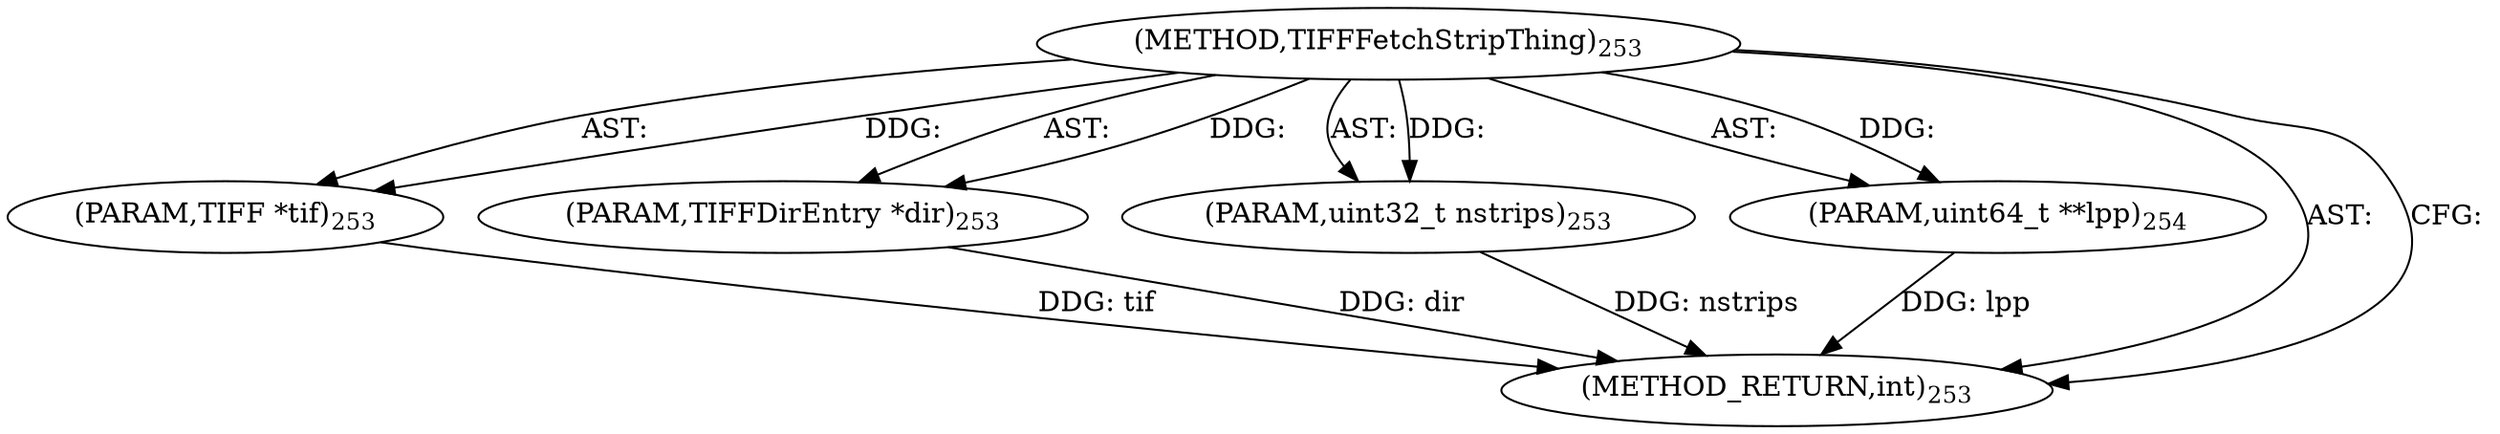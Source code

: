 digraph "TIFFFetchStripThing" {  
"78260" [label = <(METHOD,TIFFFetchStripThing)<SUB>253</SUB>> ]
"78261" [label = <(PARAM,TIFF *tif)<SUB>253</SUB>> ]
"78262" [label = <(PARAM,TIFFDirEntry *dir)<SUB>253</SUB>> ]
"78263" [label = <(PARAM,uint32_t nstrips)<SUB>253</SUB>> ]
"78264" [label = <(PARAM,uint64_t **lpp)<SUB>254</SUB>> ]
"78265" [label = <(METHOD_RETURN,int)<SUB>253</SUB>> ]
  "78260" -> "78261"  [ label = "AST: "] 
  "78260" -> "78262"  [ label = "AST: "] 
  "78260" -> "78263"  [ label = "AST: "] 
  "78260" -> "78264"  [ label = "AST: "] 
  "78260" -> "78265"  [ label = "AST: "] 
  "78260" -> "78265"  [ label = "CFG: "] 
  "78261" -> "78265"  [ label = "DDG: tif"] 
  "78262" -> "78265"  [ label = "DDG: dir"] 
  "78263" -> "78265"  [ label = "DDG: nstrips"] 
  "78264" -> "78265"  [ label = "DDG: lpp"] 
  "78260" -> "78261"  [ label = "DDG: "] 
  "78260" -> "78262"  [ label = "DDG: "] 
  "78260" -> "78263"  [ label = "DDG: "] 
  "78260" -> "78264"  [ label = "DDG: "] 
}
